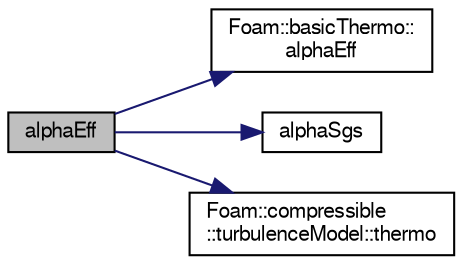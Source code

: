 digraph "alphaEff"
{
  bgcolor="transparent";
  edge [fontname="FreeSans",fontsize="10",labelfontname="FreeSans",labelfontsize="10"];
  node [fontname="FreeSans",fontsize="10",shape=record];
  rankdir="LR";
  Node758 [label="alphaEff",height=0.2,width=0.4,color="black", fillcolor="grey75", style="filled", fontcolor="black"];
  Node758 -> Node759 [color="midnightblue",fontsize="10",style="solid",fontname="FreeSans"];
  Node759 [label="Foam::basicThermo::\lalphaEff",height=0.2,width=0.4,color="black",URL="$a29734.html#a8e5eaed6f3aa8f1b0197aef32c36ae23",tooltip="Effective thermal diffusivity of mixture [kg/m/s]. "];
  Node758 -> Node760 [color="midnightblue",fontsize="10",style="solid",fontname="FreeSans"];
  Node760 [label="alphaSgs",height=0.2,width=0.4,color="black",URL="$a30634.html#af5d4984464a5421e96cf83571c0e7a96",tooltip="Return the SGS turbulent thermal diffusivity. "];
  Node758 -> Node761 [color="midnightblue",fontsize="10",style="solid",fontname="FreeSans"];
  Node761 [label="Foam::compressible\l::turbulenceModel::thermo",height=0.2,width=0.4,color="black",URL="$a30818.html#add0b7ef56f878b21b4dec428bb69592a",tooltip="Access function to thermophysical model. "];
}
